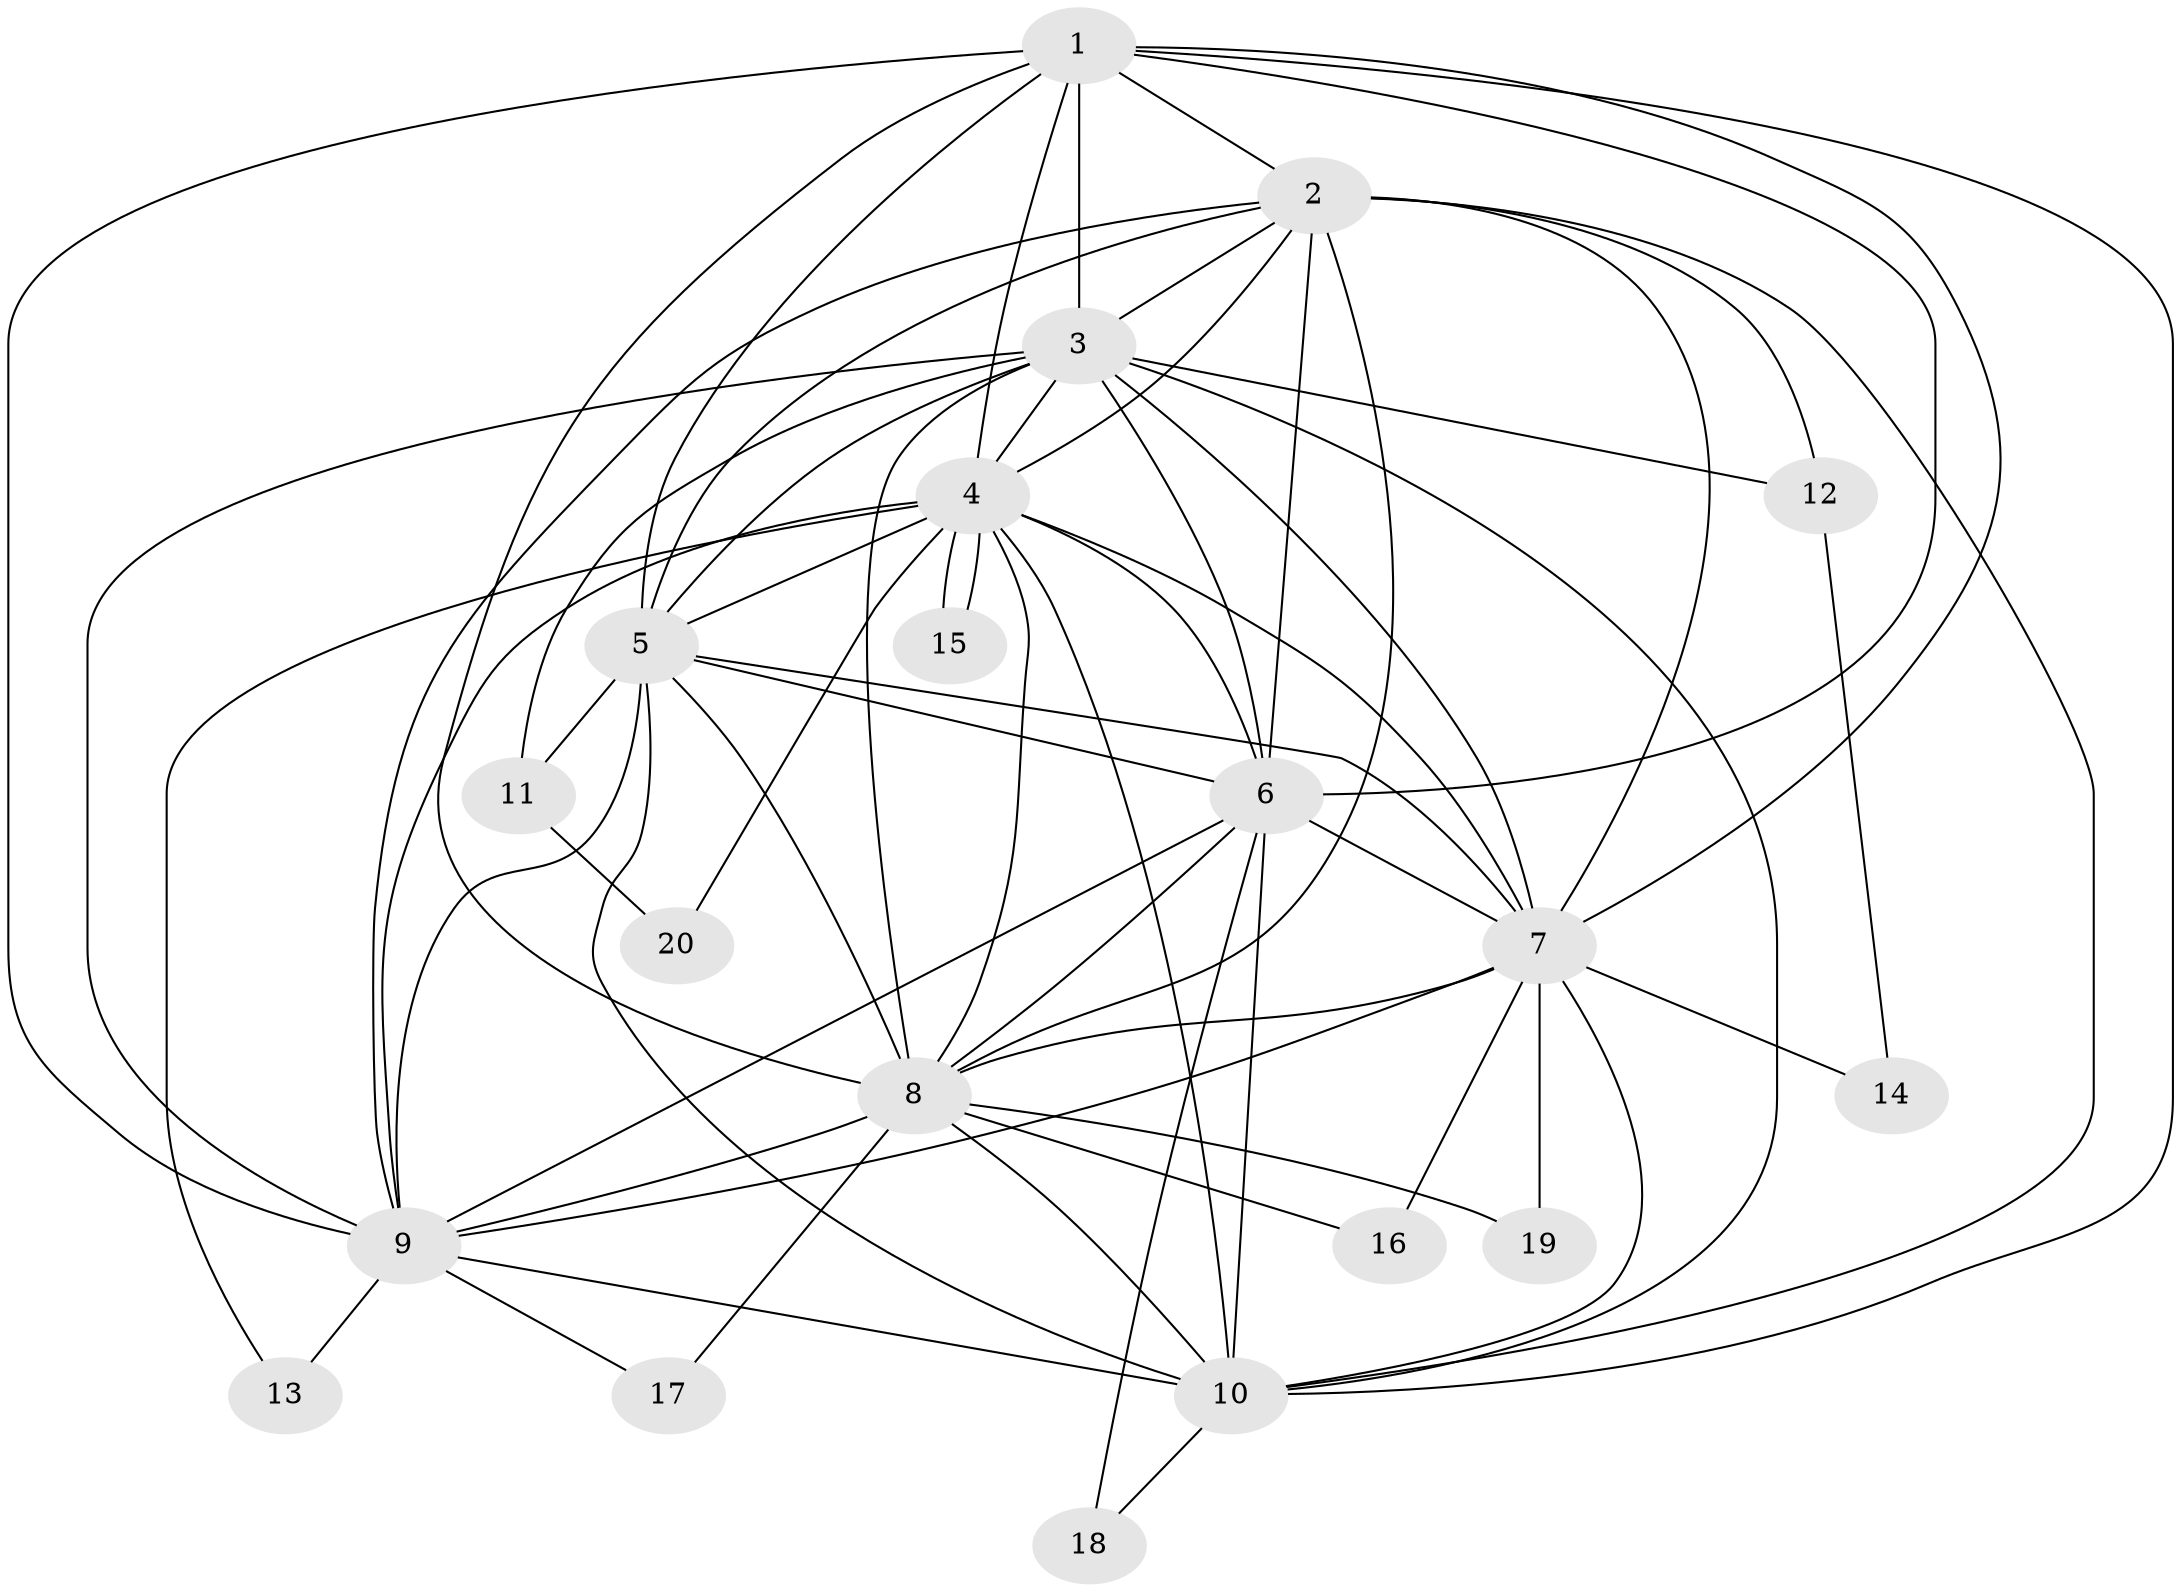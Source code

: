 // Generated by graph-tools (version 1.1) at 2025/46/02/15/25 05:46:28]
// undirected, 20 vertices, 65 edges
graph export_dot {
graph [start="1"]
  node [color=gray90,style=filled];
  1;
  2;
  3;
  4;
  5;
  6;
  7;
  8;
  9;
  10;
  11;
  12;
  13;
  14;
  15;
  16;
  17;
  18;
  19;
  20;
  1 -- 2;
  1 -- 3;
  1 -- 4;
  1 -- 5;
  1 -- 6;
  1 -- 7;
  1 -- 8;
  1 -- 9;
  1 -- 10;
  2 -- 3;
  2 -- 4;
  2 -- 5;
  2 -- 6;
  2 -- 7;
  2 -- 8;
  2 -- 9;
  2 -- 10;
  2 -- 12;
  3 -- 4;
  3 -- 5;
  3 -- 6;
  3 -- 7;
  3 -- 8;
  3 -- 9;
  3 -- 10;
  3 -- 11;
  3 -- 12;
  4 -- 5;
  4 -- 6;
  4 -- 7;
  4 -- 8;
  4 -- 9;
  4 -- 10;
  4 -- 13;
  4 -- 15;
  4 -- 15;
  4 -- 20;
  5 -- 6;
  5 -- 7;
  5 -- 8;
  5 -- 9;
  5 -- 10;
  5 -- 11;
  6 -- 7;
  6 -- 8;
  6 -- 9;
  6 -- 10;
  6 -- 18;
  7 -- 8;
  7 -- 9;
  7 -- 10;
  7 -- 14;
  7 -- 16;
  7 -- 19;
  8 -- 9;
  8 -- 10;
  8 -- 16;
  8 -- 17;
  8 -- 19;
  9 -- 10;
  9 -- 13;
  9 -- 17;
  10 -- 18;
  11 -- 20;
  12 -- 14;
}
